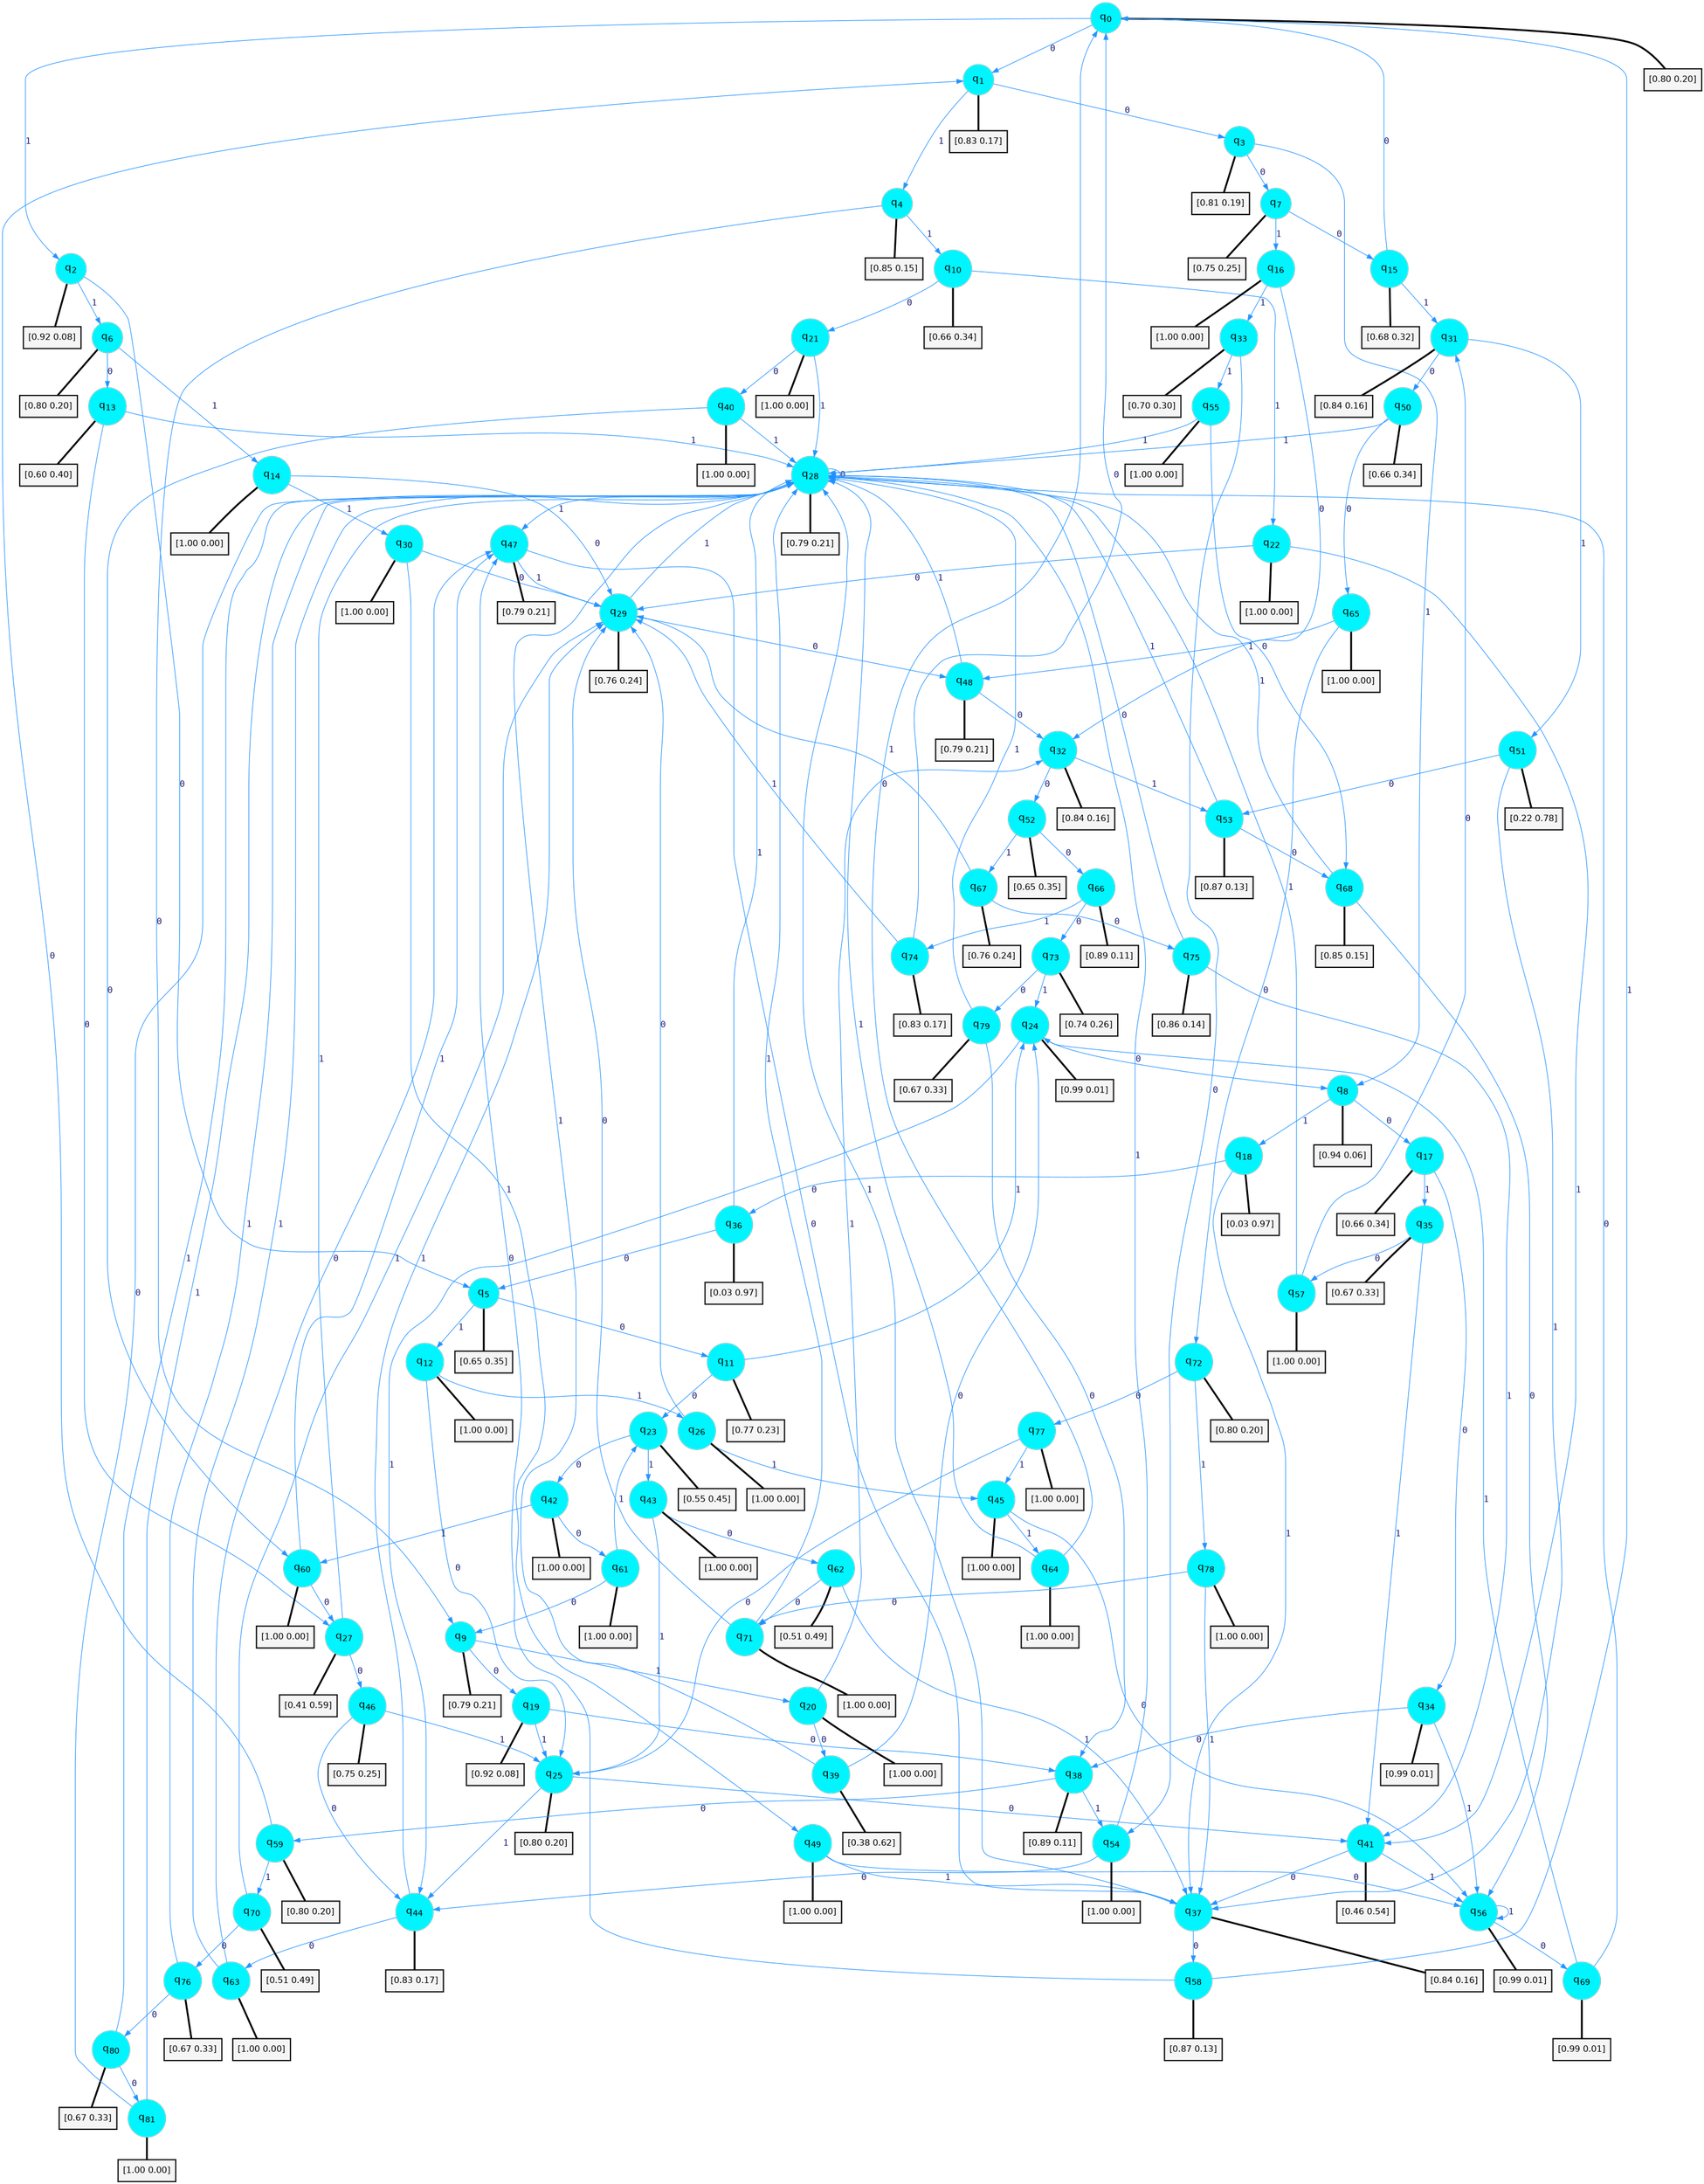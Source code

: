 digraph G {
graph [
bgcolor=transparent, dpi=300, rankdir=TD, size="40,25"];
node [
color=gray, fillcolor=turquoise1, fontcolor=black, fontname=Helvetica, fontsize=16, fontweight=bold, shape=circle, style=filled];
edge [
arrowsize=1, color=dodgerblue1, fontcolor=midnightblue, fontname=courier, fontweight=bold, penwidth=1, style=solid, weight=20];
0[label=<q<SUB>0</SUB>>];
1[label=<q<SUB>1</SUB>>];
2[label=<q<SUB>2</SUB>>];
3[label=<q<SUB>3</SUB>>];
4[label=<q<SUB>4</SUB>>];
5[label=<q<SUB>5</SUB>>];
6[label=<q<SUB>6</SUB>>];
7[label=<q<SUB>7</SUB>>];
8[label=<q<SUB>8</SUB>>];
9[label=<q<SUB>9</SUB>>];
10[label=<q<SUB>10</SUB>>];
11[label=<q<SUB>11</SUB>>];
12[label=<q<SUB>12</SUB>>];
13[label=<q<SUB>13</SUB>>];
14[label=<q<SUB>14</SUB>>];
15[label=<q<SUB>15</SUB>>];
16[label=<q<SUB>16</SUB>>];
17[label=<q<SUB>17</SUB>>];
18[label=<q<SUB>18</SUB>>];
19[label=<q<SUB>19</SUB>>];
20[label=<q<SUB>20</SUB>>];
21[label=<q<SUB>21</SUB>>];
22[label=<q<SUB>22</SUB>>];
23[label=<q<SUB>23</SUB>>];
24[label=<q<SUB>24</SUB>>];
25[label=<q<SUB>25</SUB>>];
26[label=<q<SUB>26</SUB>>];
27[label=<q<SUB>27</SUB>>];
28[label=<q<SUB>28</SUB>>];
29[label=<q<SUB>29</SUB>>];
30[label=<q<SUB>30</SUB>>];
31[label=<q<SUB>31</SUB>>];
32[label=<q<SUB>32</SUB>>];
33[label=<q<SUB>33</SUB>>];
34[label=<q<SUB>34</SUB>>];
35[label=<q<SUB>35</SUB>>];
36[label=<q<SUB>36</SUB>>];
37[label=<q<SUB>37</SUB>>];
38[label=<q<SUB>38</SUB>>];
39[label=<q<SUB>39</SUB>>];
40[label=<q<SUB>40</SUB>>];
41[label=<q<SUB>41</SUB>>];
42[label=<q<SUB>42</SUB>>];
43[label=<q<SUB>43</SUB>>];
44[label=<q<SUB>44</SUB>>];
45[label=<q<SUB>45</SUB>>];
46[label=<q<SUB>46</SUB>>];
47[label=<q<SUB>47</SUB>>];
48[label=<q<SUB>48</SUB>>];
49[label=<q<SUB>49</SUB>>];
50[label=<q<SUB>50</SUB>>];
51[label=<q<SUB>51</SUB>>];
52[label=<q<SUB>52</SUB>>];
53[label=<q<SUB>53</SUB>>];
54[label=<q<SUB>54</SUB>>];
55[label=<q<SUB>55</SUB>>];
56[label=<q<SUB>56</SUB>>];
57[label=<q<SUB>57</SUB>>];
58[label=<q<SUB>58</SUB>>];
59[label=<q<SUB>59</SUB>>];
60[label=<q<SUB>60</SUB>>];
61[label=<q<SUB>61</SUB>>];
62[label=<q<SUB>62</SUB>>];
63[label=<q<SUB>63</SUB>>];
64[label=<q<SUB>64</SUB>>];
65[label=<q<SUB>65</SUB>>];
66[label=<q<SUB>66</SUB>>];
67[label=<q<SUB>67</SUB>>];
68[label=<q<SUB>68</SUB>>];
69[label=<q<SUB>69</SUB>>];
70[label=<q<SUB>70</SUB>>];
71[label=<q<SUB>71</SUB>>];
72[label=<q<SUB>72</SUB>>];
73[label=<q<SUB>73</SUB>>];
74[label=<q<SUB>74</SUB>>];
75[label=<q<SUB>75</SUB>>];
76[label=<q<SUB>76</SUB>>];
77[label=<q<SUB>77</SUB>>];
78[label=<q<SUB>78</SUB>>];
79[label=<q<SUB>79</SUB>>];
80[label=<q<SUB>80</SUB>>];
81[label=<q<SUB>81</SUB>>];
82[label="[0.80 0.20]", shape=box,fontcolor=black, fontname=Helvetica, fontsize=14, penwidth=2, fillcolor=whitesmoke,color=black];
83[label="[0.83 0.17]", shape=box,fontcolor=black, fontname=Helvetica, fontsize=14, penwidth=2, fillcolor=whitesmoke,color=black];
84[label="[0.92 0.08]", shape=box,fontcolor=black, fontname=Helvetica, fontsize=14, penwidth=2, fillcolor=whitesmoke,color=black];
85[label="[0.81 0.19]", shape=box,fontcolor=black, fontname=Helvetica, fontsize=14, penwidth=2, fillcolor=whitesmoke,color=black];
86[label="[0.85 0.15]", shape=box,fontcolor=black, fontname=Helvetica, fontsize=14, penwidth=2, fillcolor=whitesmoke,color=black];
87[label="[0.65 0.35]", shape=box,fontcolor=black, fontname=Helvetica, fontsize=14, penwidth=2, fillcolor=whitesmoke,color=black];
88[label="[0.80 0.20]", shape=box,fontcolor=black, fontname=Helvetica, fontsize=14, penwidth=2, fillcolor=whitesmoke,color=black];
89[label="[0.75 0.25]", shape=box,fontcolor=black, fontname=Helvetica, fontsize=14, penwidth=2, fillcolor=whitesmoke,color=black];
90[label="[0.94 0.06]", shape=box,fontcolor=black, fontname=Helvetica, fontsize=14, penwidth=2, fillcolor=whitesmoke,color=black];
91[label="[0.79 0.21]", shape=box,fontcolor=black, fontname=Helvetica, fontsize=14, penwidth=2, fillcolor=whitesmoke,color=black];
92[label="[0.66 0.34]", shape=box,fontcolor=black, fontname=Helvetica, fontsize=14, penwidth=2, fillcolor=whitesmoke,color=black];
93[label="[0.77 0.23]", shape=box,fontcolor=black, fontname=Helvetica, fontsize=14, penwidth=2, fillcolor=whitesmoke,color=black];
94[label="[1.00 0.00]", shape=box,fontcolor=black, fontname=Helvetica, fontsize=14, penwidth=2, fillcolor=whitesmoke,color=black];
95[label="[0.60 0.40]", shape=box,fontcolor=black, fontname=Helvetica, fontsize=14, penwidth=2, fillcolor=whitesmoke,color=black];
96[label="[1.00 0.00]", shape=box,fontcolor=black, fontname=Helvetica, fontsize=14, penwidth=2, fillcolor=whitesmoke,color=black];
97[label="[0.68 0.32]", shape=box,fontcolor=black, fontname=Helvetica, fontsize=14, penwidth=2, fillcolor=whitesmoke,color=black];
98[label="[1.00 0.00]", shape=box,fontcolor=black, fontname=Helvetica, fontsize=14, penwidth=2, fillcolor=whitesmoke,color=black];
99[label="[0.66 0.34]", shape=box,fontcolor=black, fontname=Helvetica, fontsize=14, penwidth=2, fillcolor=whitesmoke,color=black];
100[label="[0.03 0.97]", shape=box,fontcolor=black, fontname=Helvetica, fontsize=14, penwidth=2, fillcolor=whitesmoke,color=black];
101[label="[0.92 0.08]", shape=box,fontcolor=black, fontname=Helvetica, fontsize=14, penwidth=2, fillcolor=whitesmoke,color=black];
102[label="[1.00 0.00]", shape=box,fontcolor=black, fontname=Helvetica, fontsize=14, penwidth=2, fillcolor=whitesmoke,color=black];
103[label="[1.00 0.00]", shape=box,fontcolor=black, fontname=Helvetica, fontsize=14, penwidth=2, fillcolor=whitesmoke,color=black];
104[label="[1.00 0.00]", shape=box,fontcolor=black, fontname=Helvetica, fontsize=14, penwidth=2, fillcolor=whitesmoke,color=black];
105[label="[0.55 0.45]", shape=box,fontcolor=black, fontname=Helvetica, fontsize=14, penwidth=2, fillcolor=whitesmoke,color=black];
106[label="[0.99 0.01]", shape=box,fontcolor=black, fontname=Helvetica, fontsize=14, penwidth=2, fillcolor=whitesmoke,color=black];
107[label="[0.80 0.20]", shape=box,fontcolor=black, fontname=Helvetica, fontsize=14, penwidth=2, fillcolor=whitesmoke,color=black];
108[label="[1.00 0.00]", shape=box,fontcolor=black, fontname=Helvetica, fontsize=14, penwidth=2, fillcolor=whitesmoke,color=black];
109[label="[0.41 0.59]", shape=box,fontcolor=black, fontname=Helvetica, fontsize=14, penwidth=2, fillcolor=whitesmoke,color=black];
110[label="[0.79 0.21]", shape=box,fontcolor=black, fontname=Helvetica, fontsize=14, penwidth=2, fillcolor=whitesmoke,color=black];
111[label="[0.76 0.24]", shape=box,fontcolor=black, fontname=Helvetica, fontsize=14, penwidth=2, fillcolor=whitesmoke,color=black];
112[label="[1.00 0.00]", shape=box,fontcolor=black, fontname=Helvetica, fontsize=14, penwidth=2, fillcolor=whitesmoke,color=black];
113[label="[0.84 0.16]", shape=box,fontcolor=black, fontname=Helvetica, fontsize=14, penwidth=2, fillcolor=whitesmoke,color=black];
114[label="[0.84 0.16]", shape=box,fontcolor=black, fontname=Helvetica, fontsize=14, penwidth=2, fillcolor=whitesmoke,color=black];
115[label="[0.70 0.30]", shape=box,fontcolor=black, fontname=Helvetica, fontsize=14, penwidth=2, fillcolor=whitesmoke,color=black];
116[label="[0.99 0.01]", shape=box,fontcolor=black, fontname=Helvetica, fontsize=14, penwidth=2, fillcolor=whitesmoke,color=black];
117[label="[0.67 0.33]", shape=box,fontcolor=black, fontname=Helvetica, fontsize=14, penwidth=2, fillcolor=whitesmoke,color=black];
118[label="[0.03 0.97]", shape=box,fontcolor=black, fontname=Helvetica, fontsize=14, penwidth=2, fillcolor=whitesmoke,color=black];
119[label="[0.84 0.16]", shape=box,fontcolor=black, fontname=Helvetica, fontsize=14, penwidth=2, fillcolor=whitesmoke,color=black];
120[label="[0.89 0.11]", shape=box,fontcolor=black, fontname=Helvetica, fontsize=14, penwidth=2, fillcolor=whitesmoke,color=black];
121[label="[0.38 0.62]", shape=box,fontcolor=black, fontname=Helvetica, fontsize=14, penwidth=2, fillcolor=whitesmoke,color=black];
122[label="[1.00 0.00]", shape=box,fontcolor=black, fontname=Helvetica, fontsize=14, penwidth=2, fillcolor=whitesmoke,color=black];
123[label="[0.46 0.54]", shape=box,fontcolor=black, fontname=Helvetica, fontsize=14, penwidth=2, fillcolor=whitesmoke,color=black];
124[label="[1.00 0.00]", shape=box,fontcolor=black, fontname=Helvetica, fontsize=14, penwidth=2, fillcolor=whitesmoke,color=black];
125[label="[1.00 0.00]", shape=box,fontcolor=black, fontname=Helvetica, fontsize=14, penwidth=2, fillcolor=whitesmoke,color=black];
126[label="[0.83 0.17]", shape=box,fontcolor=black, fontname=Helvetica, fontsize=14, penwidth=2, fillcolor=whitesmoke,color=black];
127[label="[1.00 0.00]", shape=box,fontcolor=black, fontname=Helvetica, fontsize=14, penwidth=2, fillcolor=whitesmoke,color=black];
128[label="[0.75 0.25]", shape=box,fontcolor=black, fontname=Helvetica, fontsize=14, penwidth=2, fillcolor=whitesmoke,color=black];
129[label="[0.79 0.21]", shape=box,fontcolor=black, fontname=Helvetica, fontsize=14, penwidth=2, fillcolor=whitesmoke,color=black];
130[label="[0.79 0.21]", shape=box,fontcolor=black, fontname=Helvetica, fontsize=14, penwidth=2, fillcolor=whitesmoke,color=black];
131[label="[1.00 0.00]", shape=box,fontcolor=black, fontname=Helvetica, fontsize=14, penwidth=2, fillcolor=whitesmoke,color=black];
132[label="[0.66 0.34]", shape=box,fontcolor=black, fontname=Helvetica, fontsize=14, penwidth=2, fillcolor=whitesmoke,color=black];
133[label="[0.22 0.78]", shape=box,fontcolor=black, fontname=Helvetica, fontsize=14, penwidth=2, fillcolor=whitesmoke,color=black];
134[label="[0.65 0.35]", shape=box,fontcolor=black, fontname=Helvetica, fontsize=14, penwidth=2, fillcolor=whitesmoke,color=black];
135[label="[0.87 0.13]", shape=box,fontcolor=black, fontname=Helvetica, fontsize=14, penwidth=2, fillcolor=whitesmoke,color=black];
136[label="[1.00 0.00]", shape=box,fontcolor=black, fontname=Helvetica, fontsize=14, penwidth=2, fillcolor=whitesmoke,color=black];
137[label="[1.00 0.00]", shape=box,fontcolor=black, fontname=Helvetica, fontsize=14, penwidth=2, fillcolor=whitesmoke,color=black];
138[label="[0.99 0.01]", shape=box,fontcolor=black, fontname=Helvetica, fontsize=14, penwidth=2, fillcolor=whitesmoke,color=black];
139[label="[1.00 0.00]", shape=box,fontcolor=black, fontname=Helvetica, fontsize=14, penwidth=2, fillcolor=whitesmoke,color=black];
140[label="[0.87 0.13]", shape=box,fontcolor=black, fontname=Helvetica, fontsize=14, penwidth=2, fillcolor=whitesmoke,color=black];
141[label="[0.80 0.20]", shape=box,fontcolor=black, fontname=Helvetica, fontsize=14, penwidth=2, fillcolor=whitesmoke,color=black];
142[label="[1.00 0.00]", shape=box,fontcolor=black, fontname=Helvetica, fontsize=14, penwidth=2, fillcolor=whitesmoke,color=black];
143[label="[1.00 0.00]", shape=box,fontcolor=black, fontname=Helvetica, fontsize=14, penwidth=2, fillcolor=whitesmoke,color=black];
144[label="[0.51 0.49]", shape=box,fontcolor=black, fontname=Helvetica, fontsize=14, penwidth=2, fillcolor=whitesmoke,color=black];
145[label="[1.00 0.00]", shape=box,fontcolor=black, fontname=Helvetica, fontsize=14, penwidth=2, fillcolor=whitesmoke,color=black];
146[label="[1.00 0.00]", shape=box,fontcolor=black, fontname=Helvetica, fontsize=14, penwidth=2, fillcolor=whitesmoke,color=black];
147[label="[1.00 0.00]", shape=box,fontcolor=black, fontname=Helvetica, fontsize=14, penwidth=2, fillcolor=whitesmoke,color=black];
148[label="[0.89 0.11]", shape=box,fontcolor=black, fontname=Helvetica, fontsize=14, penwidth=2, fillcolor=whitesmoke,color=black];
149[label="[0.76 0.24]", shape=box,fontcolor=black, fontname=Helvetica, fontsize=14, penwidth=2, fillcolor=whitesmoke,color=black];
150[label="[0.85 0.15]", shape=box,fontcolor=black, fontname=Helvetica, fontsize=14, penwidth=2, fillcolor=whitesmoke,color=black];
151[label="[0.99 0.01]", shape=box,fontcolor=black, fontname=Helvetica, fontsize=14, penwidth=2, fillcolor=whitesmoke,color=black];
152[label="[0.51 0.49]", shape=box,fontcolor=black, fontname=Helvetica, fontsize=14, penwidth=2, fillcolor=whitesmoke,color=black];
153[label="[1.00 0.00]", shape=box,fontcolor=black, fontname=Helvetica, fontsize=14, penwidth=2, fillcolor=whitesmoke,color=black];
154[label="[0.80 0.20]", shape=box,fontcolor=black, fontname=Helvetica, fontsize=14, penwidth=2, fillcolor=whitesmoke,color=black];
155[label="[0.74 0.26]", shape=box,fontcolor=black, fontname=Helvetica, fontsize=14, penwidth=2, fillcolor=whitesmoke,color=black];
156[label="[0.83 0.17]", shape=box,fontcolor=black, fontname=Helvetica, fontsize=14, penwidth=2, fillcolor=whitesmoke,color=black];
157[label="[0.86 0.14]", shape=box,fontcolor=black, fontname=Helvetica, fontsize=14, penwidth=2, fillcolor=whitesmoke,color=black];
158[label="[0.67 0.33]", shape=box,fontcolor=black, fontname=Helvetica, fontsize=14, penwidth=2, fillcolor=whitesmoke,color=black];
159[label="[1.00 0.00]", shape=box,fontcolor=black, fontname=Helvetica, fontsize=14, penwidth=2, fillcolor=whitesmoke,color=black];
160[label="[1.00 0.00]", shape=box,fontcolor=black, fontname=Helvetica, fontsize=14, penwidth=2, fillcolor=whitesmoke,color=black];
161[label="[0.67 0.33]", shape=box,fontcolor=black, fontname=Helvetica, fontsize=14, penwidth=2, fillcolor=whitesmoke,color=black];
162[label="[0.67 0.33]", shape=box,fontcolor=black, fontname=Helvetica, fontsize=14, penwidth=2, fillcolor=whitesmoke,color=black];
163[label="[1.00 0.00]", shape=box,fontcolor=black, fontname=Helvetica, fontsize=14, penwidth=2, fillcolor=whitesmoke,color=black];
0->1 [label=0];
0->2 [label=1];
0->82 [arrowhead=none, penwidth=3,color=black];
1->3 [label=0];
1->4 [label=1];
1->83 [arrowhead=none, penwidth=3,color=black];
2->5 [label=0];
2->6 [label=1];
2->84 [arrowhead=none, penwidth=3,color=black];
3->7 [label=0];
3->8 [label=1];
3->85 [arrowhead=none, penwidth=3,color=black];
4->9 [label=0];
4->10 [label=1];
4->86 [arrowhead=none, penwidth=3,color=black];
5->11 [label=0];
5->12 [label=1];
5->87 [arrowhead=none, penwidth=3,color=black];
6->13 [label=0];
6->14 [label=1];
6->88 [arrowhead=none, penwidth=3,color=black];
7->15 [label=0];
7->16 [label=1];
7->89 [arrowhead=none, penwidth=3,color=black];
8->17 [label=0];
8->18 [label=1];
8->90 [arrowhead=none, penwidth=3,color=black];
9->19 [label=0];
9->20 [label=1];
9->91 [arrowhead=none, penwidth=3,color=black];
10->21 [label=0];
10->22 [label=1];
10->92 [arrowhead=none, penwidth=3,color=black];
11->23 [label=0];
11->24 [label=1];
11->93 [arrowhead=none, penwidth=3,color=black];
12->25 [label=0];
12->26 [label=1];
12->94 [arrowhead=none, penwidth=3,color=black];
13->27 [label=0];
13->28 [label=1];
13->95 [arrowhead=none, penwidth=3,color=black];
14->29 [label=0];
14->30 [label=1];
14->96 [arrowhead=none, penwidth=3,color=black];
15->0 [label=0];
15->31 [label=1];
15->97 [arrowhead=none, penwidth=3,color=black];
16->32 [label=0];
16->33 [label=1];
16->98 [arrowhead=none, penwidth=3,color=black];
17->34 [label=0];
17->35 [label=1];
17->99 [arrowhead=none, penwidth=3,color=black];
18->36 [label=0];
18->37 [label=1];
18->100 [arrowhead=none, penwidth=3,color=black];
19->38 [label=0];
19->25 [label=1];
19->101 [arrowhead=none, penwidth=3,color=black];
20->39 [label=0];
20->32 [label=1];
20->102 [arrowhead=none, penwidth=3,color=black];
21->40 [label=0];
21->28 [label=1];
21->103 [arrowhead=none, penwidth=3,color=black];
22->29 [label=0];
22->41 [label=1];
22->104 [arrowhead=none, penwidth=3,color=black];
23->42 [label=0];
23->43 [label=1];
23->105 [arrowhead=none, penwidth=3,color=black];
24->8 [label=0];
24->44 [label=1];
24->106 [arrowhead=none, penwidth=3,color=black];
25->41 [label=0];
25->44 [label=1];
25->107 [arrowhead=none, penwidth=3,color=black];
26->29 [label=0];
26->45 [label=1];
26->108 [arrowhead=none, penwidth=3,color=black];
27->46 [label=0];
27->28 [label=1];
27->109 [arrowhead=none, penwidth=3,color=black];
28->28 [label=0];
28->47 [label=1];
28->110 [arrowhead=none, penwidth=3,color=black];
29->48 [label=0];
29->28 [label=1];
29->111 [arrowhead=none, penwidth=3,color=black];
30->29 [label=0];
30->49 [label=1];
30->112 [arrowhead=none, penwidth=3,color=black];
31->50 [label=0];
31->51 [label=1];
31->113 [arrowhead=none, penwidth=3,color=black];
32->52 [label=0];
32->53 [label=1];
32->114 [arrowhead=none, penwidth=3,color=black];
33->54 [label=0];
33->55 [label=1];
33->115 [arrowhead=none, penwidth=3,color=black];
34->38 [label=0];
34->56 [label=1];
34->116 [arrowhead=none, penwidth=3,color=black];
35->57 [label=0];
35->41 [label=1];
35->117 [arrowhead=none, penwidth=3,color=black];
36->5 [label=0];
36->28 [label=1];
36->118 [arrowhead=none, penwidth=3,color=black];
37->58 [label=0];
37->28 [label=1];
37->119 [arrowhead=none, penwidth=3,color=black];
38->59 [label=0];
38->54 [label=1];
38->120 [arrowhead=none, penwidth=3,color=black];
39->24 [label=0];
39->28 [label=1];
39->121 [arrowhead=none, penwidth=3,color=black];
40->60 [label=0];
40->28 [label=1];
40->122 [arrowhead=none, penwidth=3,color=black];
41->37 [label=0];
41->56 [label=1];
41->123 [arrowhead=none, penwidth=3,color=black];
42->61 [label=0];
42->60 [label=1];
42->124 [arrowhead=none, penwidth=3,color=black];
43->62 [label=0];
43->25 [label=1];
43->125 [arrowhead=none, penwidth=3,color=black];
44->63 [label=0];
44->29 [label=1];
44->126 [arrowhead=none, penwidth=3,color=black];
45->56 [label=0];
45->64 [label=1];
45->127 [arrowhead=none, penwidth=3,color=black];
46->44 [label=0];
46->25 [label=1];
46->128 [arrowhead=none, penwidth=3,color=black];
47->37 [label=0];
47->29 [label=1];
47->129 [arrowhead=none, penwidth=3,color=black];
48->32 [label=0];
48->28 [label=1];
48->130 [arrowhead=none, penwidth=3,color=black];
49->56 [label=0];
49->37 [label=1];
49->131 [arrowhead=none, penwidth=3,color=black];
50->65 [label=0];
50->28 [label=1];
50->132 [arrowhead=none, penwidth=3,color=black];
51->53 [label=0];
51->37 [label=1];
51->133 [arrowhead=none, penwidth=3,color=black];
52->66 [label=0];
52->67 [label=1];
52->134 [arrowhead=none, penwidth=3,color=black];
53->68 [label=0];
53->28 [label=1];
53->135 [arrowhead=none, penwidth=3,color=black];
54->44 [label=0];
54->28 [label=1];
54->136 [arrowhead=none, penwidth=3,color=black];
55->68 [label=0];
55->28 [label=1];
55->137 [arrowhead=none, penwidth=3,color=black];
56->69 [label=0];
56->56 [label=1];
56->138 [arrowhead=none, penwidth=3,color=black];
57->31 [label=0];
57->28 [label=1];
57->139 [arrowhead=none, penwidth=3,color=black];
58->47 [label=0];
58->0 [label=1];
58->140 [arrowhead=none, penwidth=3,color=black];
59->1 [label=0];
59->70 [label=1];
59->141 [arrowhead=none, penwidth=3,color=black];
60->27 [label=0];
60->47 [label=1];
60->142 [arrowhead=none, penwidth=3,color=black];
61->9 [label=0];
61->23 [label=1];
61->143 [arrowhead=none, penwidth=3,color=black];
62->71 [label=0];
62->37 [label=1];
62->144 [arrowhead=none, penwidth=3,color=black];
63->47 [label=0];
63->28 [label=1];
63->145 [arrowhead=none, penwidth=3,color=black];
64->0 [label=0];
64->28 [label=1];
64->146 [arrowhead=none, penwidth=3,color=black];
65->72 [label=0];
65->48 [label=1];
65->147 [arrowhead=none, penwidth=3,color=black];
66->73 [label=0];
66->74 [label=1];
66->148 [arrowhead=none, penwidth=3,color=black];
67->75 [label=0];
67->29 [label=1];
67->149 [arrowhead=none, penwidth=3,color=black];
68->56 [label=0];
68->28 [label=1];
68->150 [arrowhead=none, penwidth=3,color=black];
69->28 [label=0];
69->24 [label=1];
69->151 [arrowhead=none, penwidth=3,color=black];
70->76 [label=0];
70->29 [label=1];
70->152 [arrowhead=none, penwidth=3,color=black];
71->29 [label=0];
71->28 [label=1];
71->153 [arrowhead=none, penwidth=3,color=black];
72->77 [label=0];
72->78 [label=1];
72->154 [arrowhead=none, penwidth=3,color=black];
73->79 [label=0];
73->24 [label=1];
73->155 [arrowhead=none, penwidth=3,color=black];
74->0 [label=0];
74->29 [label=1];
74->156 [arrowhead=none, penwidth=3,color=black];
75->28 [label=0];
75->41 [label=1];
75->157 [arrowhead=none, penwidth=3,color=black];
76->80 [label=0];
76->28 [label=1];
76->158 [arrowhead=none, penwidth=3,color=black];
77->25 [label=0];
77->45 [label=1];
77->159 [arrowhead=none, penwidth=3,color=black];
78->71 [label=0];
78->37 [label=1];
78->160 [arrowhead=none, penwidth=3,color=black];
79->38 [label=0];
79->28 [label=1];
79->161 [arrowhead=none, penwidth=3,color=black];
80->81 [label=0];
80->28 [label=1];
80->162 [arrowhead=none, penwidth=3,color=black];
81->28 [label=0];
81->28 [label=1];
81->163 [arrowhead=none, penwidth=3,color=black];
}
